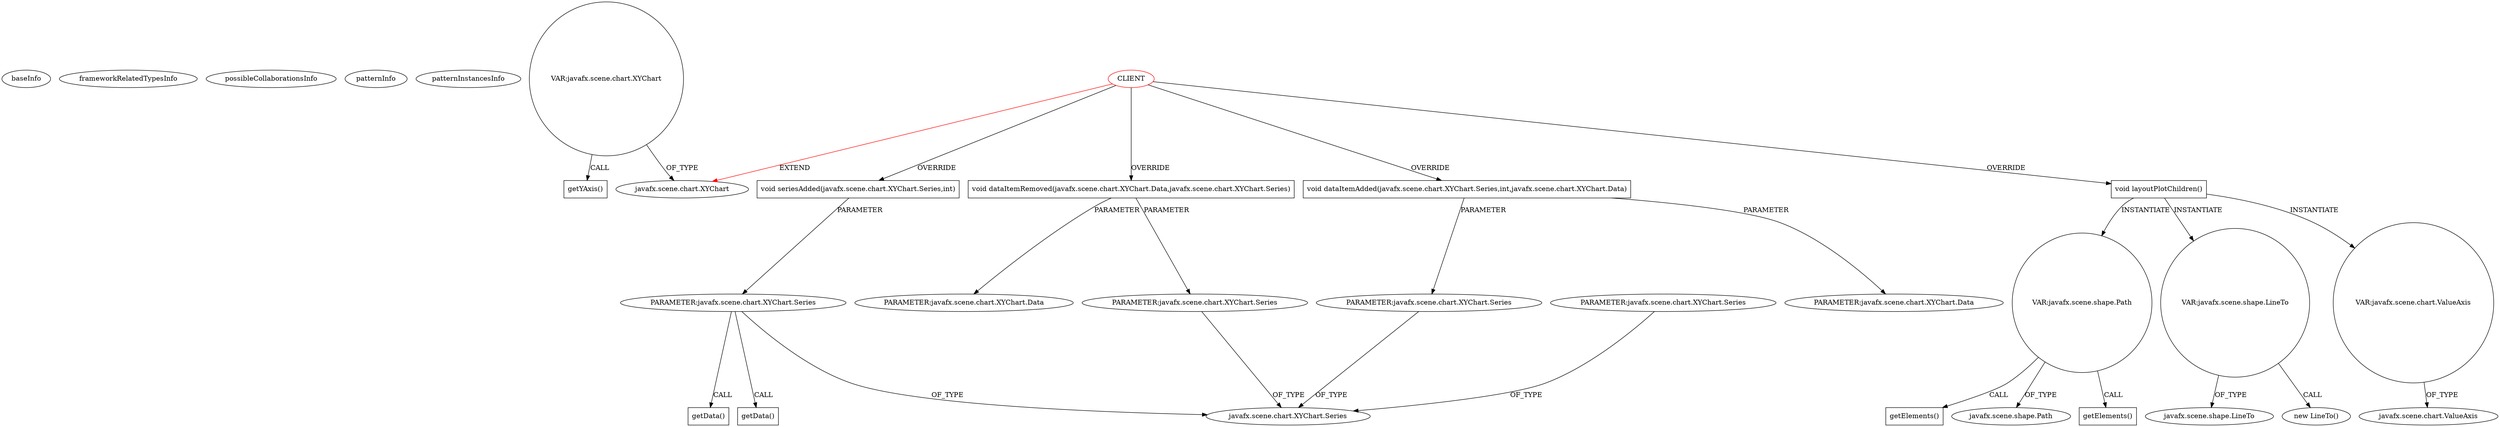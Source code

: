 digraph {
baseInfo[graphId=2711,category="pattern",isAnonymous=false,possibleRelation=false]
frameworkRelatedTypesInfo[0="javafx.scene.chart.XYChart"]
possibleCollaborationsInfo[]
patternInfo[frequency=2.0,patternRootClient=0]
patternInstancesInfo[0="LichuanLu-ShunUI-FX~/LichuanLu-ShunUI-FX/ShunUI-FX-master/src/view/chart/StackedBarChart.java~StackedBarChart~811",1="TomaszKorecki-InvestorAssistant~/TomaszKorecki-InvestorAssistant/InvestorAssistant-master/Investor's assistant/src/investor/charts/CandleChart.java~CandleStickChart~1473"]
1[label="javafx.scene.chart.XYChart",vertexType="FRAMEWORK_CLASS_TYPE",isFrameworkType=false]
539[label="VAR:javafx.scene.chart.XYChart",vertexType="VARIABLE_EXPRESION",isFrameworkType=false,shape=circle]
540[label="getYAxis()",vertexType="INSIDE_CALL",isFrameworkType=false,shape=box]
0[label="CLIENT",vertexType="ROOT_CLIENT_CLASS_DECLARATION",isFrameworkType=false,color=red]
12[label="void dataItemAdded(javafx.scene.chart.XYChart.Series,int,javafx.scene.chart.XYChart.Data)",vertexType="OVERRIDING_METHOD_DECLARATION",isFrameworkType=false,shape=box]
13[label="PARAMETER:javafx.scene.chart.XYChart.Series",vertexType="PARAMETER_DECLARATION",isFrameworkType=false]
77[label="void seriesAdded(javafx.scene.chart.XYChart.Series,int)",vertexType="OVERRIDING_METHOD_DECLARATION",isFrameworkType=false,shape=box]
78[label="PARAMETER:javafx.scene.chart.XYChart.Series",vertexType="PARAMETER_DECLARATION",isFrameworkType=false]
81[label="getData()",vertexType="INSIDE_CALL",isFrameworkType=false,shape=box]
83[label="getData()",vertexType="INSIDE_CALL",isFrameworkType=false,shape=box]
29[label="void dataItemRemoved(javafx.scene.chart.XYChart.Data,javafx.scene.chart.XYChart.Series)",vertexType="OVERRIDING_METHOD_DECLARATION",isFrameworkType=false,shape=box]
32[label="PARAMETER:javafx.scene.chart.XYChart.Series",vertexType="PARAMETER_DECLARATION",isFrameworkType=false]
30[label="PARAMETER:javafx.scene.chart.XYChart.Data",vertexType="PARAMETER_DECLARATION",isFrameworkType=false]
15[label="PARAMETER:javafx.scene.chart.XYChart.Data",vertexType="PARAMETER_DECLARATION",isFrameworkType=false]
14[label="javafx.scene.chart.XYChart.Series",vertexType="FRAMEWORK_CLASS_TYPE",isFrameworkType=false]
108[label="PARAMETER:javafx.scene.chart.XYChart.Series",vertexType="PARAMETER_DECLARATION",isFrameworkType=false]
206[label="void layoutPlotChildren()",vertexType="OVERRIDING_METHOD_DECLARATION",isFrameworkType=false,shape=box]
223[label="VAR:javafx.scene.shape.Path",vertexType="VARIABLE_EXPRESION",isFrameworkType=false,shape=circle]
97[label="javafx.scene.shape.Path",vertexType="FRAMEWORK_CLASS_TYPE",isFrameworkType=false]
324[label="VAR:javafx.scene.shape.LineTo",vertexType="VARIABLE_EXPRESION",isFrameworkType=false,shape=circle]
323[label="new LineTo()",vertexType="CONSTRUCTOR_CALL",isFrameworkType=false]
315[label="javafx.scene.shape.LineTo",vertexType="FRAMEWORK_CLASS_TYPE",isFrameworkType=false]
210[label="VAR:javafx.scene.chart.ValueAxis",vertexType="VARIABLE_EXPRESION",isFrameworkType=false,shape=circle]
11[label="javafx.scene.chart.ValueAxis",vertexType="FRAMEWORK_CLASS_TYPE",isFrameworkType=false]
224[label="getElements()",vertexType="INSIDE_CALL",isFrameworkType=false,shape=box]
317[label="getElements()",vertexType="INSIDE_CALL",isFrameworkType=false,shape=box]
78->83[label="CALL"]
12->15[label="PARAMETER"]
29->32[label="PARAMETER"]
77->78[label="PARAMETER"]
32->14[label="OF_TYPE"]
0->12[label="OVERRIDE"]
223->224[label="CALL"]
223->317[label="CALL"]
0->29[label="OVERRIDE"]
0->206[label="OVERRIDE"]
539->540[label="CALL"]
324->315[label="OF_TYPE"]
12->13[label="PARAMETER"]
108->14[label="OF_TYPE"]
206->223[label="INSTANTIATE"]
78->14[label="OF_TYPE"]
210->11[label="OF_TYPE"]
13->14[label="OF_TYPE"]
539->1[label="OF_TYPE"]
0->77[label="OVERRIDE"]
206->324[label="INSTANTIATE"]
206->210[label="INSTANTIATE"]
78->81[label="CALL"]
0->1[label="EXTEND",color=red]
223->97[label="OF_TYPE"]
29->30[label="PARAMETER"]
324->323[label="CALL"]
}
